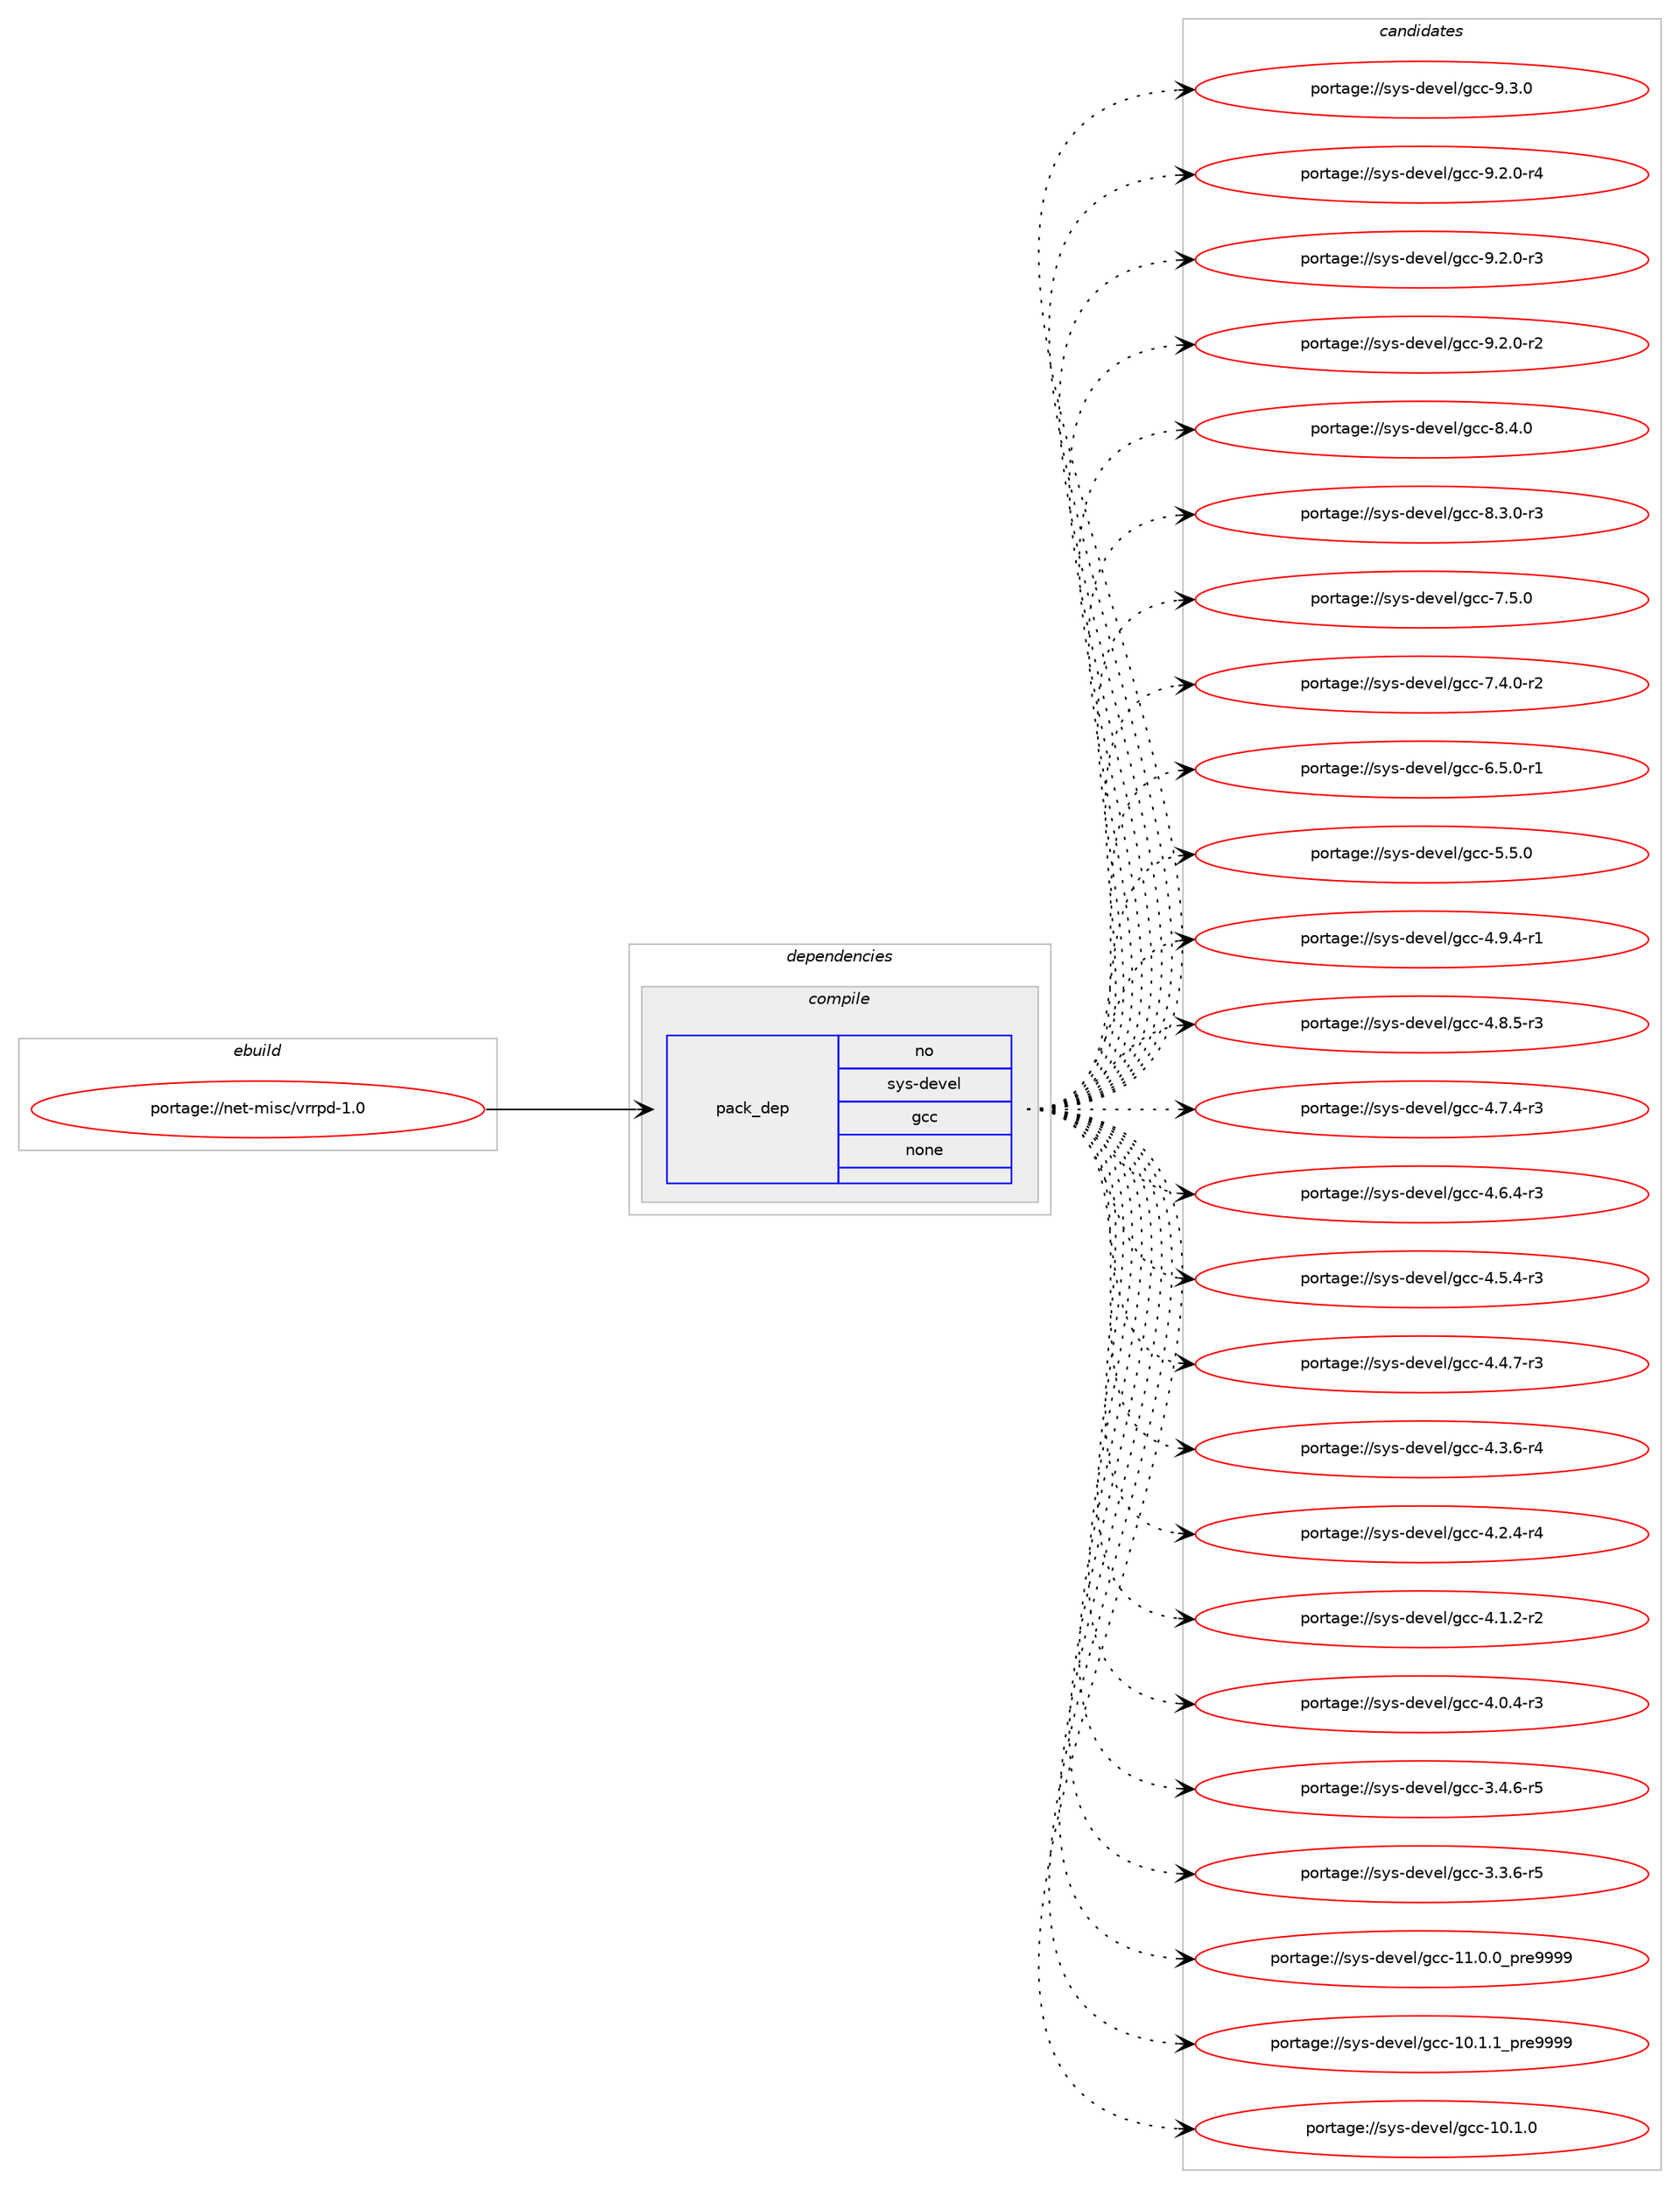 digraph prolog {

# *************
# Graph options
# *************

newrank=true;
concentrate=true;
compound=true;
graph [rankdir=LR,fontname=Helvetica,fontsize=10,ranksep=1.5];#, ranksep=2.5, nodesep=0.2];
edge  [arrowhead=vee];
node  [fontname=Helvetica,fontsize=10];

# **********
# The ebuild
# **********

subgraph cluster_leftcol {
color=gray;
rank=same;
label=<<i>ebuild</i>>;
id [label="portage://net-misc/vrrpd-1.0", color=red, width=4, href="../net-misc/vrrpd-1.0.svg"];
}

# ****************
# The dependencies
# ****************

subgraph cluster_midcol {
color=gray;
label=<<i>dependencies</i>>;
subgraph cluster_compile {
fillcolor="#eeeeee";
style=filled;
label=<<i>compile</i>>;
subgraph pack8559 {
dependency10831 [label=<<TABLE BORDER="0" CELLBORDER="1" CELLSPACING="0" CELLPADDING="4" WIDTH="220"><TR><TD ROWSPAN="6" CELLPADDING="30">pack_dep</TD></TR><TR><TD WIDTH="110">no</TD></TR><TR><TD>sys-devel</TD></TR><TR><TD>gcc</TD></TR><TR><TD>none</TD></TR><TR><TD></TD></TR></TABLE>>, shape=none, color=blue];
}
id:e -> dependency10831:w [weight=20,style="solid",arrowhead="vee"];
}
subgraph cluster_compileandrun {
fillcolor="#eeeeee";
style=filled;
label=<<i>compile and run</i>>;
}
subgraph cluster_run {
fillcolor="#eeeeee";
style=filled;
label=<<i>run</i>>;
}
}

# **************
# The candidates
# **************

subgraph cluster_choices {
rank=same;
color=gray;
label=<<i>candidates</i>>;

subgraph choice8559 {
color=black;
nodesep=1;
choice11512111545100101118101108471039999455746514648 [label="portage://sys-devel/gcc-9.3.0", color=red, width=4,href="../sys-devel/gcc-9.3.0.svg"];
choice115121115451001011181011084710399994557465046484511452 [label="portage://sys-devel/gcc-9.2.0-r4", color=red, width=4,href="../sys-devel/gcc-9.2.0-r4.svg"];
choice115121115451001011181011084710399994557465046484511451 [label="portage://sys-devel/gcc-9.2.0-r3", color=red, width=4,href="../sys-devel/gcc-9.2.0-r3.svg"];
choice115121115451001011181011084710399994557465046484511450 [label="portage://sys-devel/gcc-9.2.0-r2", color=red, width=4,href="../sys-devel/gcc-9.2.0-r2.svg"];
choice11512111545100101118101108471039999455646524648 [label="portage://sys-devel/gcc-8.4.0", color=red, width=4,href="../sys-devel/gcc-8.4.0.svg"];
choice115121115451001011181011084710399994556465146484511451 [label="portage://sys-devel/gcc-8.3.0-r3", color=red, width=4,href="../sys-devel/gcc-8.3.0-r3.svg"];
choice11512111545100101118101108471039999455546534648 [label="portage://sys-devel/gcc-7.5.0", color=red, width=4,href="../sys-devel/gcc-7.5.0.svg"];
choice115121115451001011181011084710399994555465246484511450 [label="portage://sys-devel/gcc-7.4.0-r2", color=red, width=4,href="../sys-devel/gcc-7.4.0-r2.svg"];
choice115121115451001011181011084710399994554465346484511449 [label="portage://sys-devel/gcc-6.5.0-r1", color=red, width=4,href="../sys-devel/gcc-6.5.0-r1.svg"];
choice11512111545100101118101108471039999455346534648 [label="portage://sys-devel/gcc-5.5.0", color=red, width=4,href="../sys-devel/gcc-5.5.0.svg"];
choice115121115451001011181011084710399994552465746524511449 [label="portage://sys-devel/gcc-4.9.4-r1", color=red, width=4,href="../sys-devel/gcc-4.9.4-r1.svg"];
choice115121115451001011181011084710399994552465646534511451 [label="portage://sys-devel/gcc-4.8.5-r3", color=red, width=4,href="../sys-devel/gcc-4.8.5-r3.svg"];
choice115121115451001011181011084710399994552465546524511451 [label="portage://sys-devel/gcc-4.7.4-r3", color=red, width=4,href="../sys-devel/gcc-4.7.4-r3.svg"];
choice115121115451001011181011084710399994552465446524511451 [label="portage://sys-devel/gcc-4.6.4-r3", color=red, width=4,href="../sys-devel/gcc-4.6.4-r3.svg"];
choice115121115451001011181011084710399994552465346524511451 [label="portage://sys-devel/gcc-4.5.4-r3", color=red, width=4,href="../sys-devel/gcc-4.5.4-r3.svg"];
choice115121115451001011181011084710399994552465246554511451 [label="portage://sys-devel/gcc-4.4.7-r3", color=red, width=4,href="../sys-devel/gcc-4.4.7-r3.svg"];
choice115121115451001011181011084710399994552465146544511452 [label="portage://sys-devel/gcc-4.3.6-r4", color=red, width=4,href="../sys-devel/gcc-4.3.6-r4.svg"];
choice115121115451001011181011084710399994552465046524511452 [label="portage://sys-devel/gcc-4.2.4-r4", color=red, width=4,href="../sys-devel/gcc-4.2.4-r4.svg"];
choice115121115451001011181011084710399994552464946504511450 [label="portage://sys-devel/gcc-4.1.2-r2", color=red, width=4,href="../sys-devel/gcc-4.1.2-r2.svg"];
choice115121115451001011181011084710399994552464846524511451 [label="portage://sys-devel/gcc-4.0.4-r3", color=red, width=4,href="../sys-devel/gcc-4.0.4-r3.svg"];
choice115121115451001011181011084710399994551465246544511453 [label="portage://sys-devel/gcc-3.4.6-r5", color=red, width=4,href="../sys-devel/gcc-3.4.6-r5.svg"];
choice115121115451001011181011084710399994551465146544511453 [label="portage://sys-devel/gcc-3.3.6-r5", color=red, width=4,href="../sys-devel/gcc-3.3.6-r5.svg"];
choice11512111545100101118101108471039999454949464846489511211410157575757 [label="portage://sys-devel/gcc-11.0.0_pre9999", color=red, width=4,href="../sys-devel/gcc-11.0.0_pre9999.svg"];
choice11512111545100101118101108471039999454948464946499511211410157575757 [label="portage://sys-devel/gcc-10.1.1_pre9999", color=red, width=4,href="../sys-devel/gcc-10.1.1_pre9999.svg"];
choice1151211154510010111810110847103999945494846494648 [label="portage://sys-devel/gcc-10.1.0", color=red, width=4,href="../sys-devel/gcc-10.1.0.svg"];
dependency10831:e -> choice11512111545100101118101108471039999455746514648:w [style=dotted,weight="100"];
dependency10831:e -> choice115121115451001011181011084710399994557465046484511452:w [style=dotted,weight="100"];
dependency10831:e -> choice115121115451001011181011084710399994557465046484511451:w [style=dotted,weight="100"];
dependency10831:e -> choice115121115451001011181011084710399994557465046484511450:w [style=dotted,weight="100"];
dependency10831:e -> choice11512111545100101118101108471039999455646524648:w [style=dotted,weight="100"];
dependency10831:e -> choice115121115451001011181011084710399994556465146484511451:w [style=dotted,weight="100"];
dependency10831:e -> choice11512111545100101118101108471039999455546534648:w [style=dotted,weight="100"];
dependency10831:e -> choice115121115451001011181011084710399994555465246484511450:w [style=dotted,weight="100"];
dependency10831:e -> choice115121115451001011181011084710399994554465346484511449:w [style=dotted,weight="100"];
dependency10831:e -> choice11512111545100101118101108471039999455346534648:w [style=dotted,weight="100"];
dependency10831:e -> choice115121115451001011181011084710399994552465746524511449:w [style=dotted,weight="100"];
dependency10831:e -> choice115121115451001011181011084710399994552465646534511451:w [style=dotted,weight="100"];
dependency10831:e -> choice115121115451001011181011084710399994552465546524511451:w [style=dotted,weight="100"];
dependency10831:e -> choice115121115451001011181011084710399994552465446524511451:w [style=dotted,weight="100"];
dependency10831:e -> choice115121115451001011181011084710399994552465346524511451:w [style=dotted,weight="100"];
dependency10831:e -> choice115121115451001011181011084710399994552465246554511451:w [style=dotted,weight="100"];
dependency10831:e -> choice115121115451001011181011084710399994552465146544511452:w [style=dotted,weight="100"];
dependency10831:e -> choice115121115451001011181011084710399994552465046524511452:w [style=dotted,weight="100"];
dependency10831:e -> choice115121115451001011181011084710399994552464946504511450:w [style=dotted,weight="100"];
dependency10831:e -> choice115121115451001011181011084710399994552464846524511451:w [style=dotted,weight="100"];
dependency10831:e -> choice115121115451001011181011084710399994551465246544511453:w [style=dotted,weight="100"];
dependency10831:e -> choice115121115451001011181011084710399994551465146544511453:w [style=dotted,weight="100"];
dependency10831:e -> choice11512111545100101118101108471039999454949464846489511211410157575757:w [style=dotted,weight="100"];
dependency10831:e -> choice11512111545100101118101108471039999454948464946499511211410157575757:w [style=dotted,weight="100"];
dependency10831:e -> choice1151211154510010111810110847103999945494846494648:w [style=dotted,weight="100"];
}
}

}
